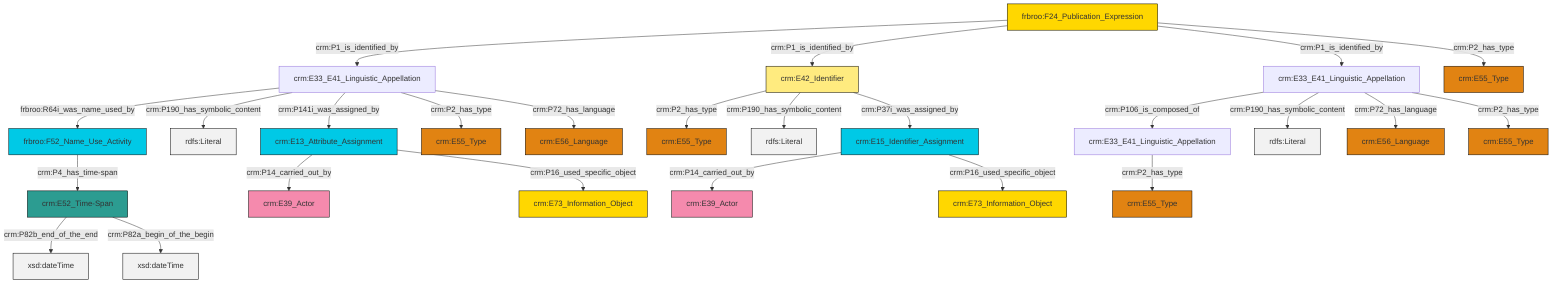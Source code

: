 graph TD
classDef Literal fill:#f2f2f2,stroke:#000000;
classDef CRM_Entity fill:#FFFFFF,stroke:#000000;
classDef Temporal_Entity fill:#00C9E6, stroke:#000000;
classDef Type fill:#E18312, stroke:#000000;
classDef Time-Span fill:#2C9C91, stroke:#000000;
classDef Appellation fill:#FFEB7F, stroke:#000000;
classDef Place fill:#008836, stroke:#000000;
classDef Persistent_Item fill:#B266B2, stroke:#000000;
classDef Conceptual_Object fill:#FFD700, stroke:#000000;
classDef Physical_Thing fill:#D2B48C, stroke:#000000;
classDef Actor fill:#f58aad, stroke:#000000;
classDef PC_Classes fill:#4ce600, stroke:#000000;
classDef Multi fill:#cccccc,stroke:#000000;

2["crm:E33_E41_Linguistic_Appellation"]:::Default -->|frbroo:R64i_was_name_used_by| 3["frbroo:F52_Name_Use_Activity"]:::Temporal_Entity
8["crm:E42_Identifier"]:::Appellation -->|crm:P2_has_type| 9["crm:E55_Type"]:::Type
15["crm:E13_Attribute_Assignment"]:::Temporal_Entity -->|crm:P14_carried_out_by| 16["crm:E39_Actor"]:::Actor
4["frbroo:F24_Publication_Expression"]:::Conceptual_Object -->|crm:P1_is_identified_by| 2["crm:E33_E41_Linguistic_Appellation"]:::Default
6["crm:E15_Identifier_Assignment"]:::Temporal_Entity -->|crm:P14_carried_out_by| 17["crm:E39_Actor"]:::Actor
18["crm:E52_Time-Span"]:::Time-Span -->|crm:P82b_end_of_the_end| 19[xsd:dateTime]:::Literal
13["crm:E33_E41_Linguistic_Appellation"]:::Default -->|crm:P2_has_type| 10["crm:E55_Type"]:::Type
4["frbroo:F24_Publication_Expression"]:::Conceptual_Object -->|crm:P1_is_identified_by| 8["crm:E42_Identifier"]:::Appellation
22["crm:E33_E41_Linguistic_Appellation"]:::Default -->|crm:P106_is_composed_of| 13["crm:E33_E41_Linguistic_Appellation"]:::Default
2["crm:E33_E41_Linguistic_Appellation"]:::Default -->|crm:P190_has_symbolic_content| 23[rdfs:Literal]:::Literal
8["crm:E42_Identifier"]:::Appellation -->|crm:P190_has_symbolic_content| 25[rdfs:Literal]:::Literal
3["frbroo:F52_Name_Use_Activity"]:::Temporal_Entity -->|crm:P4_has_time-span| 18["crm:E52_Time-Span"]:::Time-Span
6["crm:E15_Identifier_Assignment"]:::Temporal_Entity -->|crm:P16_used_specific_object| 0["crm:E73_Information_Object"]:::Conceptual_Object
4["frbroo:F24_Publication_Expression"]:::Conceptual_Object -->|crm:P1_is_identified_by| 22["crm:E33_E41_Linguistic_Appellation"]:::Default
18["crm:E52_Time-Span"]:::Time-Span -->|crm:P82a_begin_of_the_begin| 34[xsd:dateTime]:::Literal
22["crm:E33_E41_Linguistic_Appellation"]:::Default -->|crm:P190_has_symbolic_content| 36[rdfs:Literal]:::Literal
22["crm:E33_E41_Linguistic_Appellation"]:::Default -->|crm:P72_has_language| 40["crm:E56_Language"]:::Type
15["crm:E13_Attribute_Assignment"]:::Temporal_Entity -->|crm:P16_used_specific_object| 30["crm:E73_Information_Object"]:::Conceptual_Object
2["crm:E33_E41_Linguistic_Appellation"]:::Default -->|crm:P141i_was_assigned_by| 15["crm:E13_Attribute_Assignment"]:::Temporal_Entity
4["frbroo:F24_Publication_Expression"]:::Conceptual_Object -->|crm:P2_has_type| 26["crm:E55_Type"]:::Type
2["crm:E33_E41_Linguistic_Appellation"]:::Default -->|crm:P2_has_type| 37["crm:E55_Type"]:::Type
8["crm:E42_Identifier"]:::Appellation -->|crm:P37i_was_assigned_by| 6["crm:E15_Identifier_Assignment"]:::Temporal_Entity
22["crm:E33_E41_Linguistic_Appellation"]:::Default -->|crm:P2_has_type| 20["crm:E55_Type"]:::Type
2["crm:E33_E41_Linguistic_Appellation"]:::Default -->|crm:P72_has_language| 42["crm:E56_Language"]:::Type
